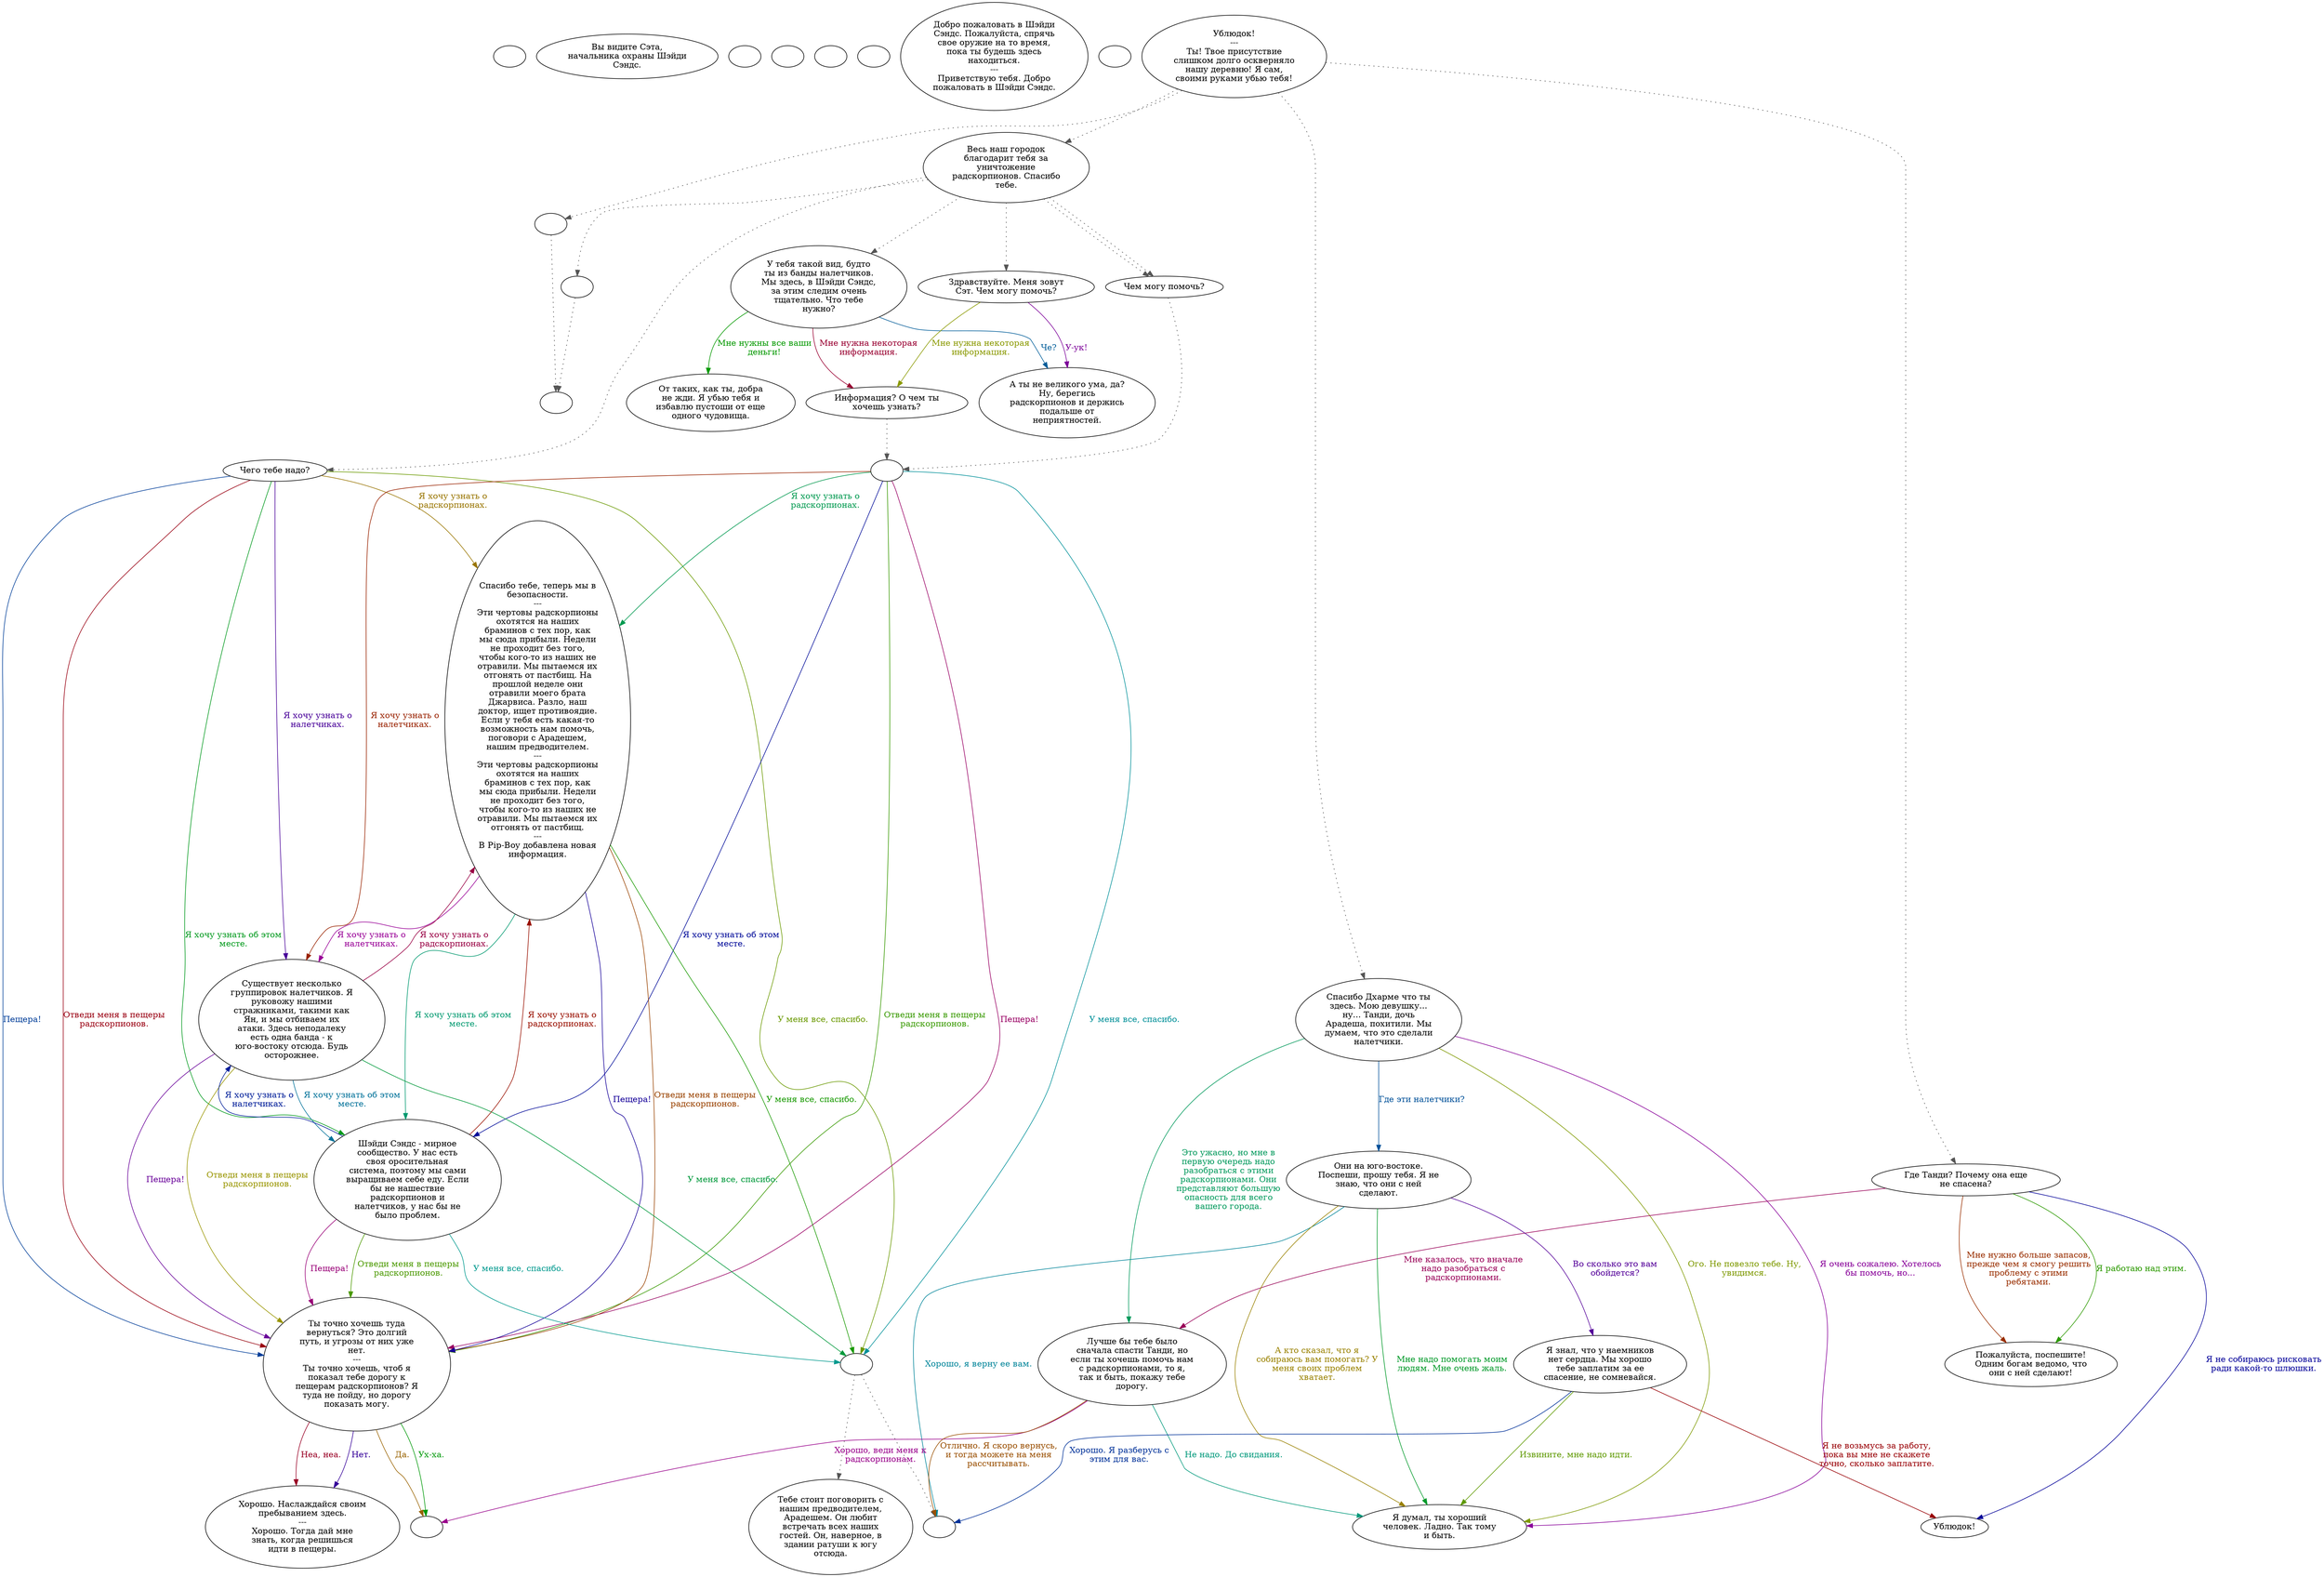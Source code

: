digraph seth {
  "start" [style=filled       fillcolor="#FFFFFF"       color="#000000"]
  "start" [label=""]
  "look_at_p_proc" [style=filled       fillcolor="#FFFFFF"       color="#000000"]
  "look_at_p_proc" [label="Вы видите Сэта,\nначальника охраны Шэйди\nСэндс."]
  "critter_p_proc" [style=filled       fillcolor="#FFFFFF"       color="#000000"]
  "critter_p_proc" [label=""]
  "combat_p_proc" [style=filled       fillcolor="#FFFFFF"       color="#000000"]
  "combat_p_proc" [label=""]
  "destroy_p_proc" [style=filled       fillcolor="#FFFFFF"       color="#000000"]
  "destroy_p_proc" [label=""]
  "pickup_p_proc" [style=filled       fillcolor="#FFFFFF"       color="#000000"]
  "pickup_p_proc" [label=""]
  "map_enter_p_proc" [style=filled       fillcolor="#FFFFFF"       color="#000000"]
  "map_enter_p_proc" [label="Добро пожаловать в Шэйди\nСэндс. Пожалуйста, спрячь\nсвое оружие на то время,\nпока ты будешь здесь\nнаходиться.\n---\nПриветствую тебя. Добро\nпожаловать в Шэйди Сэндс."]
  "map_update_p_proc" [style=filled       fillcolor="#FFFFFF"       color="#000000"]
  "map_update_p_proc" [label=""]
  "talk_p_proc" [style=filled       fillcolor="#FFFFFF"       color="#000000"]
  "talk_p_proc" -> "get_reaction" [style=dotted color="#555555"]
  "talk_p_proc" -> "TanSeth00" [style=dotted color="#555555"]
  "talk_p_proc" -> "TanSeth01" [style=dotted color="#555555"]
  "talk_p_proc" -> "pick_start" [style=dotted color="#555555"]
  "talk_p_proc" [label="Ублюдок!\n---\nТы! Твое присутствие\nслишком долго оскверняло\nнашу деревню! Я сам,\nсвоими руками убью тебя!"]
  "travel" [style=filled       fillcolor="#FFFFFF"       color="#000000"]
  "travel" [label=""]
  "no_travel" [style=filled       fillcolor="#FFFFFF"       color="#000000"]
  "no_travel" [label="Хорошо. Наслаждайся своим\nпребыванием здесь.\n---\nХорошо. Тогда дай мне\nзнать, когда решишься\nидти в пещеры."]
  "pick_start" [style=filled       fillcolor="#FFFFFF"       color="#000000"]
  "pick_start" -> "Seth04" [style=dotted color="#555555"]
  "pick_start" -> "Seth05" [style=dotted color="#555555"]
  "pick_start" -> "BigUpReact" [style=dotted color="#555555"]
  "pick_start" -> "Seth07" [style=dotted color="#555555"]
  "pick_start" -> "Seth09" [style=dotted color="#555555"]
  "pick_start" -> "Seth07" [style=dotted color="#555555"]
  "pick_start" [label="Весь наш городок\nблагодарит тебя за\nуничтожение\nрадскорпионов. Спасибо\nтебе."]
  "get_reaction" [style=filled       fillcolor="#FFFFFF"       color="#000000"]
  "get_reaction" -> "ReactToLevel" [style=dotted color="#555555"]
  "get_reaction" [label=""]
  "ReactToLevel" [style=filled       fillcolor="#FFFFFF"       color="#000000"]
  "ReactToLevel" [label=""]
  "BigUpReact" [style=filled       fillcolor="#FFFFFF"       color="#000000"]
  "BigUpReact" -> "ReactToLevel" [style=dotted color="#555555"]
  "BigUpReact" [label=""]
  "Seth02" [style=filled       fillcolor="#FFFFFF"       color="#000000"]
  "Seth02" [label="От таких, как ты, добра\nне жди. Я убью тебя и\nизбавлю пустоши от еще\nодного чудовища."]
  "Seth03" [style=filled       fillcolor="#FFFFFF"       color="#000000"]
  "Seth03" [label="А ты не великого ума, да?\nНу, берегись\nрадскорпионов и держись\nподальше от\nнеприятностей."]
  "Seth04" [style=filled       fillcolor="#FFFFFF"       color="#000000"]
  "Seth04" [label="У тебя такой вид, будто\nты из банды налетчиков.\nМы здесь, в Шэйди Сэндс,\nза этим следим очень\nтщательно. Что тебе\nнужно?"]
  "Seth04" -> "Seth02" [label="Мне нужны все ваши\nденьги!" color="#049900" fontcolor="#049900"]
  "Seth04" -> "Seth06" [label="Мне нужна некоторая\nинформация." color="#990031" fontcolor="#990031"]
  "Seth04" -> "Seth03" [label="Че?" color="#005D99" fontcolor="#005D99"]
  "Seth05" [style=filled       fillcolor="#FFFFFF"       color="#000000"]
  "Seth05" [label="Здравствуйте. Меня зовут\nСэт. Чем могу помочь?"]
  "Seth05" -> "Seth06" [label="Мне нужна некоторая\nинформация." color="#8A9900" fontcolor="#8A9900"]
  "Seth05" -> "Seth03" [label="У-ук!" color="#7C0099" fontcolor="#7C0099"]
  "Seth06" [style=filled       fillcolor="#FFFFFF"       color="#000000"]
  "Seth06" -> "Seth08" [style=dotted color="#555555"]
  "Seth06" [label="Информация? О чем ты\nхочешь узнать?"]
  "Seth07" [style=filled       fillcolor="#FFFFFF"       color="#000000"]
  "Seth07" -> "Seth08" [style=dotted color="#555555"]
  "Seth07" [label="Чем могу помочь?"]
  "Seth08" [style=filled       fillcolor="#FFFFFF"       color="#000000"]
  "Seth08" [label=""]
  "Seth08" -> "Seth10" [label="Я хочу узнать о\nрадскорпионах." color="#00994F" fontcolor="#00994F"]
  "Seth08" -> "Seth11" [label="Я хочу узнать о\nналетчиках." color="#992200" fontcolor="#992200"]
  "Seth08" -> "Seth12" [label="Я хочу узнать об этом\nместе." color="#000A99" fontcolor="#000A99"]
  "Seth08" -> "Seth13" [label="Отведи меня в пещеры\nрадскорпионов." color="#379900" fontcolor="#379900"]
  "Seth08" -> "Seth13" [label="Пещера!" color="#990064" fontcolor="#990064"]
  "Seth08" -> "Seth08a" [label="У меня все, спасибо." color="#009099" fontcolor="#009099"]
  "Seth08a" [style=filled       fillcolor="#FFFFFF"       color="#000000"]
  "Seth08a" -> "Seth14" [style=dotted color="#555555"]
  "Seth08a" -> "Sethend" [style=dotted color="#555555"]
  "Seth08a" [label=""]
  "Seth09" [style=filled       fillcolor="#FFFFFF"       color="#000000"]
  "Seth09" [label="Чего тебе надо?"]
  "Seth09" -> "Seth10" [label="Я хочу узнать о\nрадскорпионах." color="#997500" fontcolor="#997500"]
  "Seth09" -> "Seth11" [label="Я хочу узнать о\nналетчиках." color="#480099" fontcolor="#480099"]
  "Seth09" -> "Seth12" [label="Я хочу узнать об этом\nместе." color="#00991C" fontcolor="#00991C"]
  "Seth09" -> "Seth13" [label="Отведи меня в пещеры\nрадскорпионов." color="#990011" fontcolor="#990011"]
  "Seth09" -> "Seth13" [label="Пещера!" color="#003E99" fontcolor="#003E99"]
  "Seth09" -> "Seth08a" [label="У меня все, спасибо." color="#6A9900" fontcolor="#6A9900"]
  "Seth10" [style=filled       fillcolor="#FFFFFF"       color="#000000"]
  "Seth10" [label="Спасибо тебе, теперь мы в\nбезопасности.\n---\nЭти чертовы радскорпионы\nохотятся на наших\nбраминов с тех пор, как\nмы сюда прибыли. Недели\nне проходит без того,\nчтобы кого-то из наших не\nотравили. Мы пытаемся их\nотгонять от пастбищ. На\nпрошлой неделе они\nотравили моего брата\nДжарвиса. Разло, наш\nдоктор, ищет противоядие.\nЕсли у тебя есть какая-то\nвозможность нам помочь,\nпоговори с Арадешем,\nнашим предводителем.\n---\nЭти чертовы радскорпионы\nохотятся на наших\nбраминов с тех пор, как\nмы сюда прибыли. Недели\nне проходит без того,\nчтобы кого-то из наших не\nотравили. Мы пытаемся их\nотгонять от пастбищ.\n---\nВ Pip-Boy добавлена новая\nинформация."]
  "Seth10" -> "Seth11" [label="Я хочу узнать о\nналетчиках." color="#990097" fontcolor="#990097"]
  "Seth10" -> "Seth12" [label="Я хочу узнать об этом\nместе." color="#00996F" fontcolor="#00996F"]
  "Seth10" -> "Seth13" [label="Отведи меня в пещеры\nрадскорпионов." color="#994200" fontcolor="#994200"]
  "Seth10" -> "Seth13" [label="Пещера!" color="#150099" fontcolor="#150099"]
  "Seth10" -> "Seth08a" [label="У меня все, спасибо." color="#179900" fontcolor="#179900"]
  "Seth11" [style=filled       fillcolor="#FFFFFF"       color="#000000"]
  "Seth11" [label="Существует несколько\nгруппировок налетчиков. Я\nруковожу нашими\nстражниками, такими как\nЯн, и мы отбиваем их\nатаки. Здесь неподалеку\nесть одна банда - к\nюго-востоку отсюда. Будь\nосторожнее."]
  "Seth11" -> "Seth10" [label="Я хочу узнать о\nрадскорпионах." color="#990044" fontcolor="#990044"]
  "Seth11" -> "Seth12" [label="Я хочу узнать об этом\nместе." color="#007199" fontcolor="#007199"]
  "Seth11" -> "Seth13" [label="Отведи меня в пещеры\nрадскорпионов." color="#999500" fontcolor="#999500"]
  "Seth11" -> "Seth13" [label="Пещера!" color="#680099" fontcolor="#680099"]
  "Seth11" -> "Seth08a" [label="У меня все, спасибо." color="#00993B" fontcolor="#00993B"]
  "Seth12" [style=filled       fillcolor="#FFFFFF"       color="#000000"]
  "Seth12" [label="Шэйди Сэндс - мирное\nсообщество. У нас есть\nсвоя оросительная\nсистема, поэтому мы сами\nвыращиваем себе еду. Если\nбы не нашествие\nрадскорпионов и\nналетчиков, у нас бы не\nбыло проблем."]
  "Seth12" -> "Seth10" [label="Я хочу узнать о\nрадскорпионах." color="#990F00" fontcolor="#990F00"]
  "Seth12" -> "Seth11" [label="Я хочу узнать о\nналетчиках." color="#001E99" fontcolor="#001E99"]
  "Seth12" -> "Seth13" [label="Отведи меня в пещеры\nрадскорпионов." color="#4B9900" fontcolor="#4B9900"]
  "Seth12" -> "Seth13" [label="Пещера!" color="#990077" fontcolor="#990077"]
  "Seth12" -> "Seth08a" [label="У меня все, спасибо." color="#00998E" fontcolor="#00998E"]
  "Seth13" [style=filled       fillcolor="#FFFFFF"       color="#000000"]
  "Seth13" [label="Ты точно хочешь туда\nвернуться? Это долгий\nпуть, и угрозы от них уже\nнет.\n---\nТы точно хочешь, чтоб я\nпоказал тебе дорогу к\nпещерам радскорпионов? Я\nтуда не пойду, но дорогу\nпоказать могу."]
  "Seth13" -> "travel" [label="Да." color="#996200" fontcolor="#996200"]
  "Seth13" -> "no_travel" [label="Нет." color="#350099" fontcolor="#350099"]
  "Seth13" -> "travel" [label="Ух-ха." color="#009908" fontcolor="#009908"]
  "Seth13" -> "no_travel" [label="Неа, неа." color="#990024" fontcolor="#990024"]
  "Seth14" [style=filled       fillcolor="#FFFFFF"       color="#000000"]
  "Seth14" [label="Тебе стоит поговорить с\nнашим предводителем,\nАрадешем. Он любит\nвстречать всех наших\nгостей. Он, наверное, в\nздании ратуши к югу\nотсюда."]
  "Sethend" [style=filled       fillcolor="#FFFFFF"       color="#000000"]
  "Sethend" [label=""]
  "TanSeth00" [style=filled       fillcolor="#FFFFFF"       color="#000000"]
  "TanSeth00" [label="Спасибо Дхарме что ты\nздесь. Мою девушку...\nну... Танди, дочь\nАрадеша, похитили. Мы\nдумаем, что это сделали\nналетчики."]
  "TanSeth00" -> "TanSeth03" [label="Где эти налетчики?" color="#005199" fontcolor="#005199"]
  "TanSeth00" -> "TanSeth02" [label="Ого. Не повезло тебе. Ну,\nувидимся." color="#7E9900" fontcolor="#7E9900"]
  "TanSeth00" -> "TanSeth02" [label="Я очень сожалею. Хотелось\nбы помочь, но..." color="#880099" fontcolor="#880099"]
  "TanSeth00" -> "TanSeth07" [label="Это ужасно, но мне в\nпервую очередь надо\nразобраться с этими\nрадскорпионами. Они\nпредставляют большую\nопасность для всего\nвашего города." color="#00995B" fontcolor="#00995B"]
  "TanSeth01" [style=filled       fillcolor="#FFFFFF"       color="#000000"]
  "TanSeth01" [label="Где Танди? Почему она еще\nне спасена?"]
  "TanSeth01" -> "TanSeth06" [label="Мне нужно больше запасов,\nпрежде чем я смогу решить\nпроблему с этими\nребятами." color="#992E00" fontcolor="#992E00"]
  "TanSeth01" -> "TanSeth05" [label="Я не собираюсь рисковать\nради какой-то шлюшки." color="#020099" fontcolor="#020099"]
  "TanSeth01" -> "TanSeth06" [label="Я работаю над этим." color="#2B9900" fontcolor="#2B9900"]
  "TanSeth01" -> "TanSeth07" [label="Мне казалось, что вначале\nнадо разобраться с\nрадскорпионами." color="#990058" fontcolor="#990058"]
  "TanSeth02" [style=filled       fillcolor="#FFFFFF"       color="#000000"]
  "TanSeth02" [label="Я думал, ты хороший\nчеловек. Ладно. Так тому\nи быть."]
  "TanSeth03" [style=filled       fillcolor="#FFFFFF"       color="#000000"]
  "TanSeth03" [label="Они на юго-востоке.\nПоспеши, прошу тебя. Я не\nзнаю, что они с ней\nсделают."]
  "TanSeth03" -> "Sethend" [label="Хорошо, я верну ее вам." color="#008499" fontcolor="#008499"]
  "TanSeth03" -> "TanSeth02" [label="А кто сказал, что я\nсобираюсь вам помогать? У\nменя своих проблем\nхватает." color="#998100" fontcolor="#998100"]
  "TanSeth03" -> "TanSeth04" [label="Во сколько это вам\nобойдется?" color="#540099" fontcolor="#540099"]
  "TanSeth03" -> "TanSeth02" [label="Мне надо помогать моим\nлюдям. Мне очень жаль." color="#009928" fontcolor="#009928"]
  "TanSeth04" [style=filled       fillcolor="#FFFFFF"       color="#000000"]
  "TanSeth04" [label="Я знал, что у наемников\nнет сердца. Мы хорошо\nтебе заплатим за ее\nспасение, не сомневайся."]
  "TanSeth04" -> "TanSeth05" [label="Я не возьмусь за работу,\nпока вы мне не скажете\nточно, сколько заплатите." color="#990005" fontcolor="#990005"]
  "TanSeth04" -> "Sethend" [label="Хорошо. Я разберусь с\nэтим для вас." color="#003199" fontcolor="#003199"]
  "TanSeth04" -> "TanSeth02" [label="Извините, мне надо идти." color="#5E9900" fontcolor="#5E9900"]
  "TanSeth05" [style=filled       fillcolor="#FFFFFF"       color="#000000"]
  "TanSeth05" [label="Ублюдок!"]
  "TanSeth06" [style=filled       fillcolor="#FFFFFF"       color="#000000"]
  "TanSeth06" [label="Пожалуйста, поспешите!\nОдним богам ведомо, что\nони с ней сделают!"]
  "TanSeth07" [style=filled       fillcolor="#FFFFFF"       color="#000000"]
  "TanSeth07" [label="Лучше бы тебе было\nсначала спасти Танди, но\nесли ты хочешь помочь нам\nс радскорпионами, то я,\nтак и быть, покажу тебе\nдорогу."]
  "TanSeth07" -> "travel" [label="Хорошо, веди меня к\nрадскорпионам." color="#99008B" fontcolor="#99008B"]
  "TanSeth07" -> "TanSeth02" [label="Не надо. До свидания." color="#00997B" fontcolor="#00997B"]
  "TanSeth07" -> "Sethend" [label="Отлично. Я скоро вернусь,\nи тогда можете на меня\nрассчитывать." color="#994E00" fontcolor="#994E00"]
}